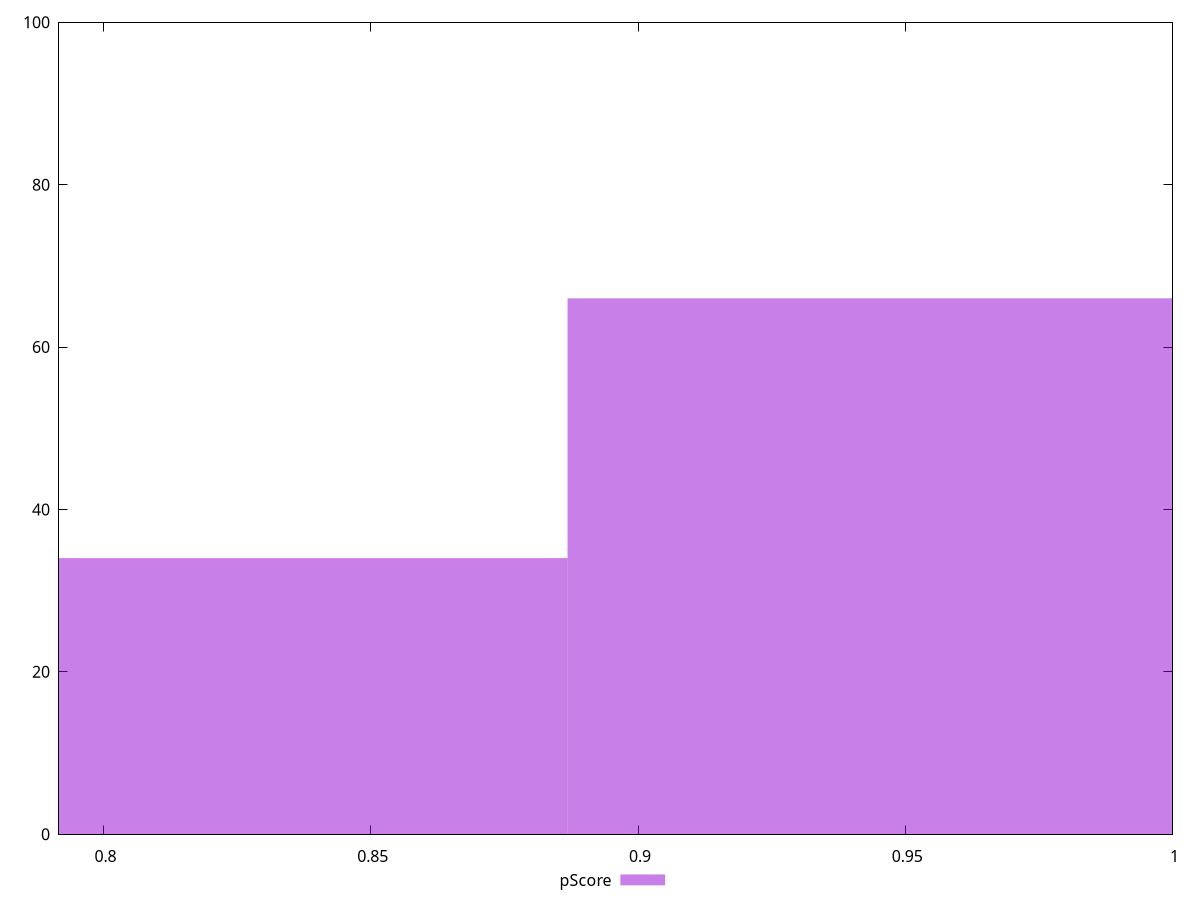 reset

$pScore <<EOF
0.8185998780536121 34
0.9550331910625475 66
EOF

set key outside below
set boxwidth 0.13643331300893535
set xrange [0.7916666666666666:1]
set yrange [0:100]
set trange [0:100]
set style fill transparent solid 0.5 noborder
set terminal svg size 640, 490 enhanced background rgb 'white'
set output "reprap/unminified-css/samples/pages+cached+noexternal+nomedia+nocss+nojs/pScore/histogram.svg"

plot $pScore title "pScore" with boxes

reset
